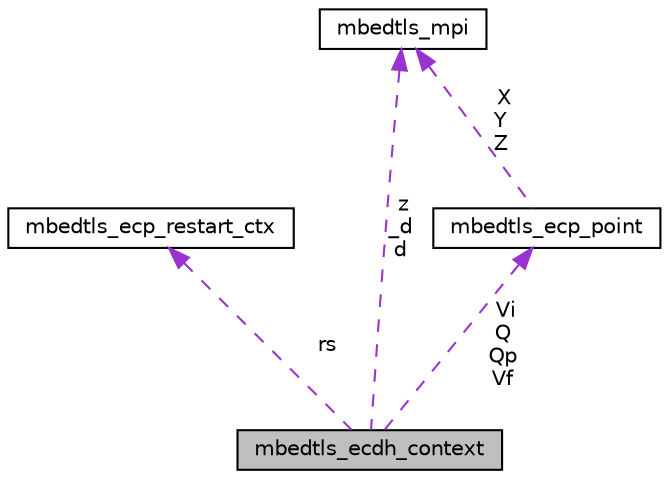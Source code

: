 digraph "mbedtls_ecdh_context"
{
  bgcolor="transparent";
  edge [fontname="Helvetica",fontsize="10",labelfontname="Helvetica",labelfontsize="10"];
  node [fontname="Helvetica",fontsize="10",shape=record];
  Node1 [label="mbedtls_ecdh_context",height=0.2,width=0.4,color="black", fillcolor="grey75", style="filled", fontcolor="black"];
  Node2 -> Node1 [dir="back",color="darkorchid3",fontsize="10",style="dashed",label=" rs" ,fontname="Helvetica"];
  Node2 [label="mbedtls_ecp_restart_ctx",height=0.2,width=0.4,color="black",URL="$structmbedtls__ecp__restart__ctx.html",tooltip="General context for resuming ECC operations. "];
  Node3 -> Node1 [dir="back",color="darkorchid3",fontsize="10",style="dashed",label=" Vi\nQ\nQp\nVf" ,fontname="Helvetica"];
  Node3 [label="mbedtls_ecp_point",height=0.2,width=0.4,color="black",URL="$structmbedtls__ecp__point.html",tooltip="The ECP point structure, in Jacobian coordinates. "];
  Node4 -> Node3 [dir="back",color="darkorchid3",fontsize="10",style="dashed",label=" X\nY\nZ" ,fontname="Helvetica"];
  Node4 [label="mbedtls_mpi",height=0.2,width=0.4,color="black",URL="$structmbedtls__mpi.html",tooltip="MPI structure. "];
  Node4 -> Node1 [dir="back",color="darkorchid3",fontsize="10",style="dashed",label=" z\n_d\nd" ,fontname="Helvetica"];
}
